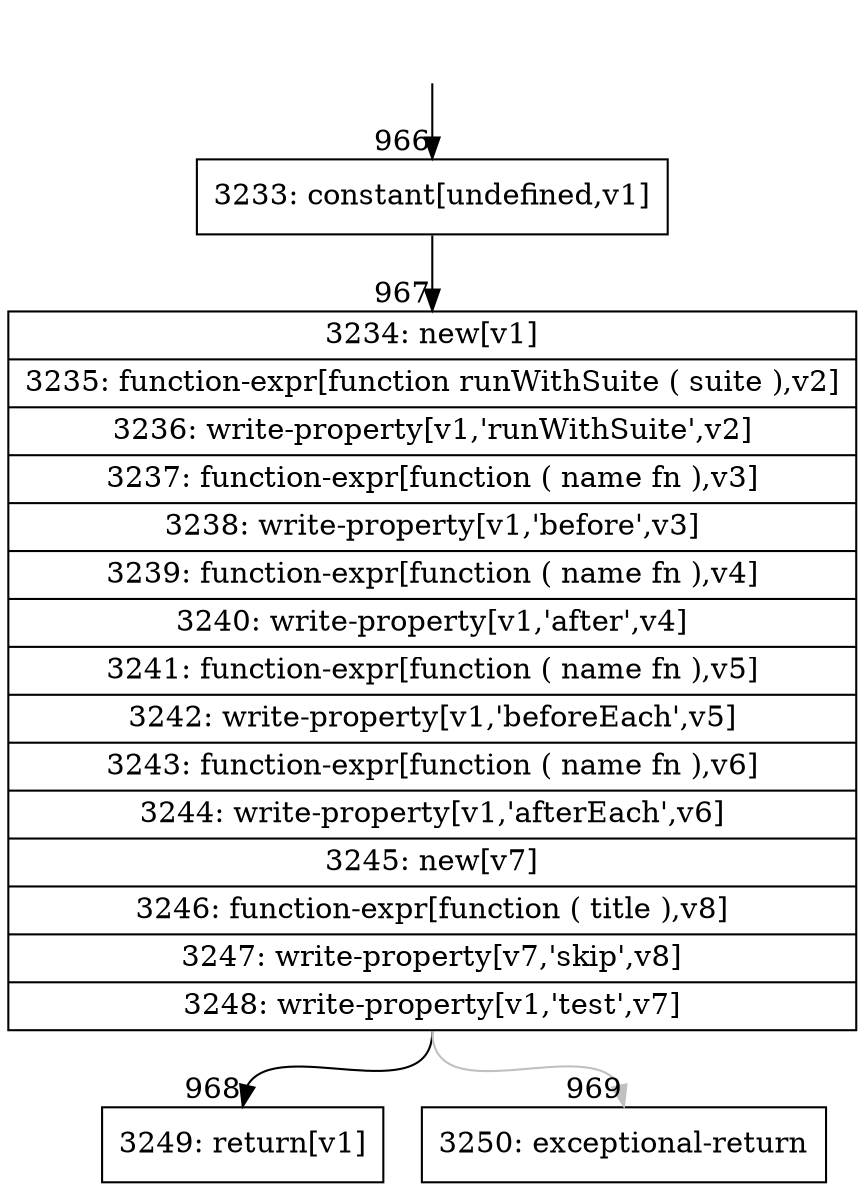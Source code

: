 digraph {
rankdir="TD"
BB_entry87[shape=none,label=""];
BB_entry87 -> BB966 [tailport=s, headport=n, headlabel="    966"]
BB966 [shape=record label="{3233: constant[undefined,v1]}" ] 
BB966 -> BB967 [tailport=s, headport=n, headlabel="      967"]
BB967 [shape=record label="{3234: new[v1]|3235: function-expr[function runWithSuite ( suite ),v2]|3236: write-property[v1,'runWithSuite',v2]|3237: function-expr[function ( name fn ),v3]|3238: write-property[v1,'before',v3]|3239: function-expr[function ( name fn ),v4]|3240: write-property[v1,'after',v4]|3241: function-expr[function ( name fn ),v5]|3242: write-property[v1,'beforeEach',v5]|3243: function-expr[function ( name fn ),v6]|3244: write-property[v1,'afterEach',v6]|3245: new[v7]|3246: function-expr[function ( title ),v8]|3247: write-property[v7,'skip',v8]|3248: write-property[v1,'test',v7]}" ] 
BB967 -> BB968 [tailport=s, headport=n, headlabel="      968"]
BB967 -> BB969 [tailport=s, headport=n, color=gray, headlabel="      969"]
BB968 [shape=record label="{3249: return[v1]}" ] 
BB969 [shape=record label="{3250: exceptional-return}" ] 
//#$~ 1112
}
